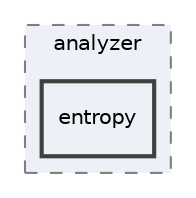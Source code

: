 digraph "/Users/jlu/zeek/src/file_analysis/analyzer/entropy"
{
 // LATEX_PDF_SIZE
  edge [fontname="Helvetica",fontsize="10",labelfontname="Helvetica",labelfontsize="10"];
  node [fontname="Helvetica",fontsize="10",shape=record];
  compound=true
  subgraph clusterdir_c6068b60a0d16f263d9ede7ca7d07b47 {
    graph [ bgcolor="#edf0f7", pencolor="grey50", style="filled,dashed,", label="analyzer", fontname="Helvetica", fontsize="10", URL="dir_c6068b60a0d16f263d9ede7ca7d07b47.html"]
  dir_0a0ae909bb346b4cec160d11673714b6 [shape=box, label="entropy", style="filled,bold,", fillcolor="#edf0f7", color="grey25", URL="dir_0a0ae909bb346b4cec160d11673714b6.html"];
  }
}
